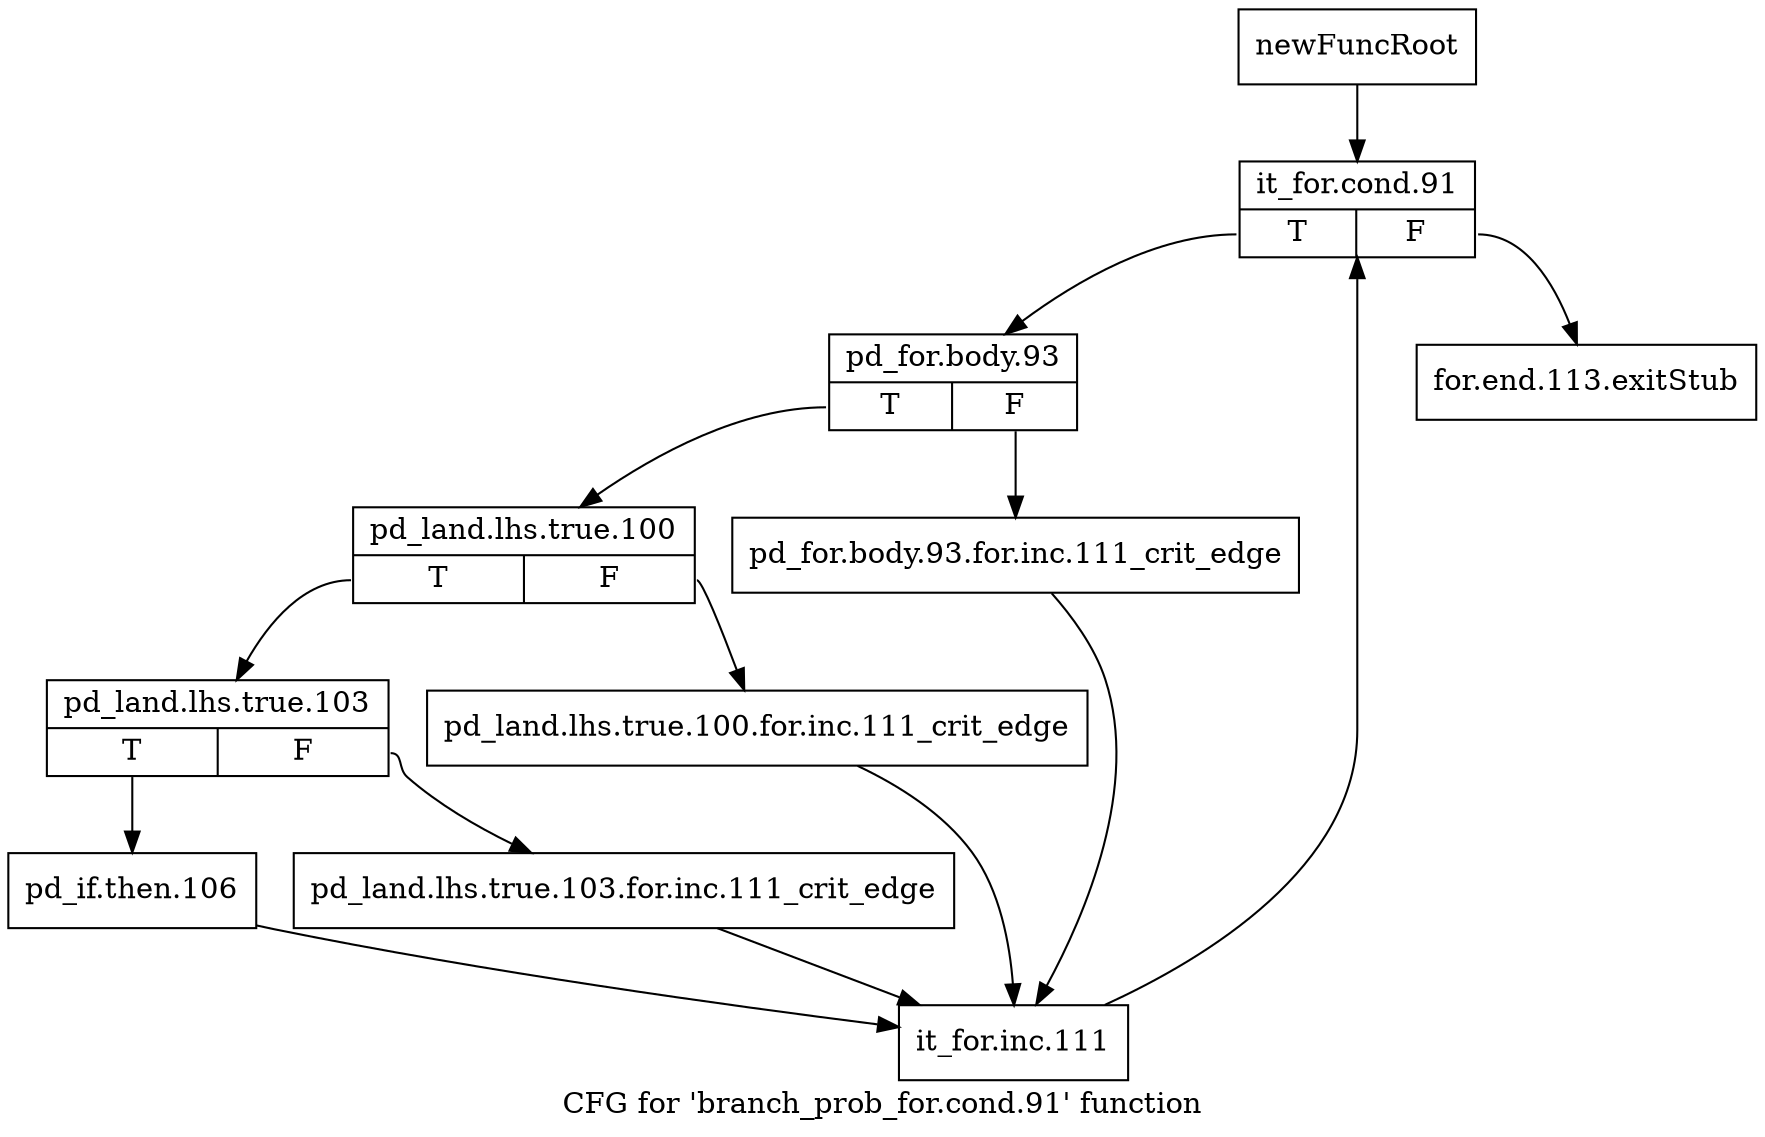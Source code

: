 digraph "CFG for 'branch_prob_for.cond.91' function" {
	label="CFG for 'branch_prob_for.cond.91' function";

	Node0xb78fed0 [shape=record,label="{newFuncRoot}"];
	Node0xb78fed0 -> Node0xb78ff70;
	Node0xb78ff20 [shape=record,label="{for.end.113.exitStub}"];
	Node0xb78ff70 [shape=record,label="{it_for.cond.91|{<s0>T|<s1>F}}"];
	Node0xb78ff70:s0 -> Node0xb78ffc0;
	Node0xb78ff70:s1 -> Node0xb78ff20;
	Node0xb78ffc0 [shape=record,label="{pd_for.body.93|{<s0>T|<s1>F}}"];
	Node0xb78ffc0:s0 -> Node0xb790060;
	Node0xb78ffc0:s1 -> Node0xb790010;
	Node0xb790010 [shape=record,label="{pd_for.body.93.for.inc.111_crit_edge}"];
	Node0xb790010 -> Node0xb7901f0;
	Node0xb790060 [shape=record,label="{pd_land.lhs.true.100|{<s0>T|<s1>F}}"];
	Node0xb790060:s0 -> Node0xb790100;
	Node0xb790060:s1 -> Node0xb7900b0;
	Node0xb7900b0 [shape=record,label="{pd_land.lhs.true.100.for.inc.111_crit_edge}"];
	Node0xb7900b0 -> Node0xb7901f0;
	Node0xb790100 [shape=record,label="{pd_land.lhs.true.103|{<s0>T|<s1>F}}"];
	Node0xb790100:s0 -> Node0xb7901a0;
	Node0xb790100:s1 -> Node0xb790150;
	Node0xb790150 [shape=record,label="{pd_land.lhs.true.103.for.inc.111_crit_edge}"];
	Node0xb790150 -> Node0xb7901f0;
	Node0xb7901a0 [shape=record,label="{pd_if.then.106}"];
	Node0xb7901a0 -> Node0xb7901f0;
	Node0xb7901f0 [shape=record,label="{it_for.inc.111}"];
	Node0xb7901f0 -> Node0xb78ff70;
}
